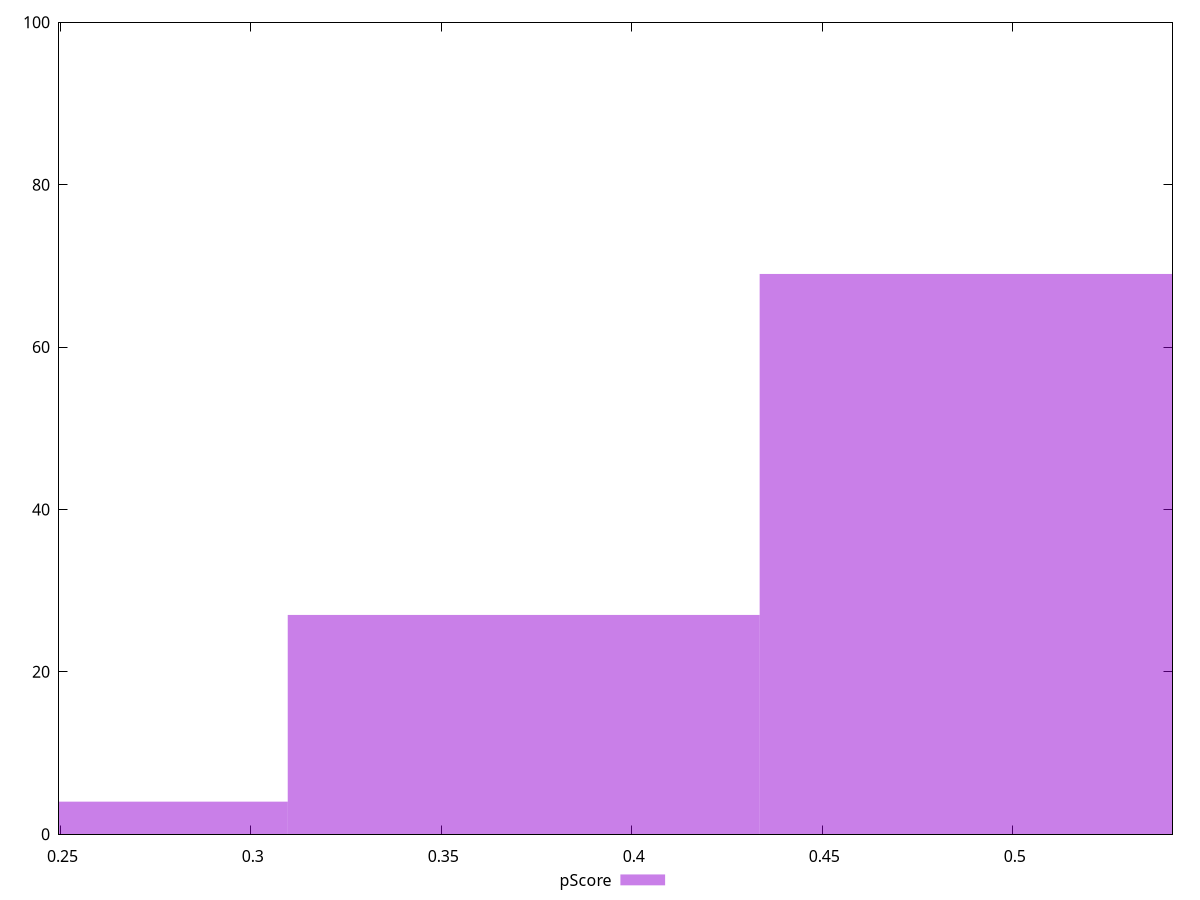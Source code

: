 reset

$pScore <<EOF
0.3716149669926215 27
0.49548662265682863 69
0.24774331132841432 4
EOF

set key outside below
set boxwidth 0.12387165566420716
set xrange [0.24963573825403995:0.5419228175012318]
set yrange [0:100]
set trange [0:100]
set style fill transparent solid 0.5 noborder
set terminal svg size 640, 490 enhanced background rgb 'white'
set output "report_00013_2021-02-09T12-04-24.940Z/first-cpu-idle/samples/pages+cached+noadtech+nomedia/pScore/histogram.svg"

plot $pScore title "pScore" with boxes

reset
